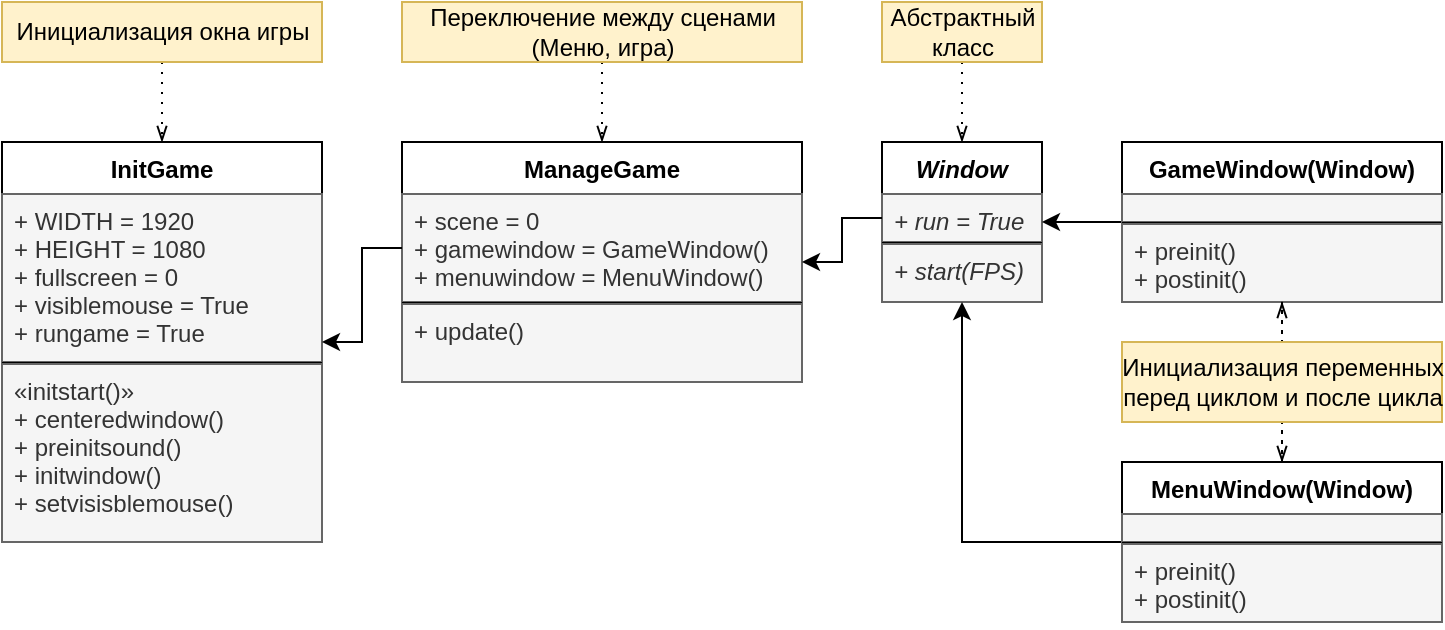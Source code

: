 <mxfile version="12.8.2" type="github">
  <diagram name="Page-1" id="c4acf3e9-155e-7222-9cf6-157b1a14988f">
    <mxGraphModel dx="1185" dy="661" grid="1" gridSize="10" guides="1" tooltips="1" connect="1" arrows="1" fold="1" page="1" pageScale="1" pageWidth="850" pageHeight="1100" background="#ffffff" math="0" shadow="0">
      <root>
        <mxCell id="0" />
        <mxCell id="1" parent="0" />
        <mxCell id="SWVM-3f822pB8PJmk4wf-4" value="InitGame" style="swimlane;fontStyle=1;align=center;verticalAlign=top;childLayout=stackLayout;horizontal=1;startSize=26;horizontalStack=0;resizeParent=1;resizeParentMax=0;resizeLast=0;collapsible=1;marginBottom=0;" vertex="1" parent="1">
          <mxGeometry x="40" y="120" width="160" height="200" as="geometry">
            <mxRectangle x="80" y="80" width="100" height="26" as="alternateBounds" />
          </mxGeometry>
        </mxCell>
        <mxCell id="SWVM-3f822pB8PJmk4wf-5" value="+ WIDTH = 1920&#xa;+ HEIGHT = 1080&#xa;+ fullscreen = 0&#xa;+ visiblemouse = True&#xa;+ rungame = True" style="text;strokeColor=#666666;fillColor=#f5f5f5;align=left;verticalAlign=top;spacingLeft=4;spacingRight=4;overflow=hidden;rotatable=0;points=[[0,0.5],[1,0.5]];portConstraint=eastwest;fontColor=#333333;" vertex="1" parent="SWVM-3f822pB8PJmk4wf-4">
          <mxGeometry y="26" width="160" height="84" as="geometry" />
        </mxCell>
        <mxCell id="SWVM-3f822pB8PJmk4wf-6" value="" style="line;strokeWidth=1;fillColor=none;align=left;verticalAlign=middle;spacingTop=-1;spacingLeft=3;spacingRight=3;rotatable=0;labelPosition=right;points=[];portConstraint=eastwest;" vertex="1" parent="SWVM-3f822pB8PJmk4wf-4">
          <mxGeometry y="110" width="160" height="1" as="geometry" />
        </mxCell>
        <mxCell id="SWVM-3f822pB8PJmk4wf-7" value="«initstart()»&#xa;+ centeredwindow()&#xa;+ preinitsound()&#xa;+ initwindow()&#xa;+ setvisisblemouse()" style="text;strokeColor=#666666;fillColor=#f5f5f5;align=left;verticalAlign=top;spacingLeft=4;spacingRight=4;overflow=hidden;rotatable=0;points=[[0,0.5],[1,0.5]];portConstraint=eastwest;fontColor=#333333;" vertex="1" parent="SWVM-3f822pB8PJmk4wf-4">
          <mxGeometry y="111" width="160" height="89" as="geometry" />
        </mxCell>
        <mxCell id="SWVM-3f822pB8PJmk4wf-25" value="ManageGame" style="swimlane;fontStyle=1;align=center;verticalAlign=top;childLayout=stackLayout;horizontal=1;startSize=26;horizontalStack=0;resizeParent=1;resizeParentMax=0;resizeLast=0;collapsible=1;marginBottom=0;" vertex="1" parent="1">
          <mxGeometry x="240" y="120" width="200" height="120" as="geometry">
            <mxRectangle x="280" y="80" width="120" height="26" as="alternateBounds" />
          </mxGeometry>
        </mxCell>
        <mxCell id="SWVM-3f822pB8PJmk4wf-26" value="+ scene = 0&#xa;+ gamewindow = GameWindow()&#xa;+ menuwindow = MenuWindow()" style="text;strokeColor=#666666;fillColor=#f5f5f5;align=left;verticalAlign=top;spacingLeft=4;spacingRight=4;overflow=hidden;rotatable=0;points=[[0,0.5],[1,0.5]];portConstraint=eastwest;fontColor=#333333;" vertex="1" parent="SWVM-3f822pB8PJmk4wf-25">
          <mxGeometry y="26" width="200" height="54" as="geometry" />
        </mxCell>
        <mxCell id="SWVM-3f822pB8PJmk4wf-27" value="" style="line;strokeWidth=1;fillColor=none;align=left;verticalAlign=middle;spacingTop=-1;spacingLeft=3;spacingRight=3;rotatable=0;labelPosition=right;points=[];portConstraint=eastwest;" vertex="1" parent="SWVM-3f822pB8PJmk4wf-25">
          <mxGeometry y="80" width="200" height="1" as="geometry" />
        </mxCell>
        <mxCell id="SWVM-3f822pB8PJmk4wf-28" value="+ update()" style="text;strokeColor=#666666;fillColor=#f5f5f5;align=left;verticalAlign=top;spacingLeft=4;spacingRight=4;overflow=hidden;rotatable=0;points=[[0,0.5],[1,0.5]];portConstraint=eastwest;fontColor=#333333;" vertex="1" parent="SWVM-3f822pB8PJmk4wf-25">
          <mxGeometry y="81" width="200" height="39" as="geometry" />
        </mxCell>
        <mxCell id="SWVM-3f822pB8PJmk4wf-46" value="Window" style="swimlane;fontStyle=3;align=center;verticalAlign=top;childLayout=stackLayout;horizontal=1;startSize=26;horizontalStack=0;resizeParent=1;resizeParentMax=0;resizeLast=0;collapsible=1;marginBottom=0;labelBackgroundColor=none;fillColor=#ffffff;" vertex="1" parent="1">
          <mxGeometry x="480" y="120" width="80" height="80" as="geometry">
            <mxRectangle x="520" y="80" width="100" height="26" as="alternateBounds" />
          </mxGeometry>
        </mxCell>
        <mxCell id="SWVM-3f822pB8PJmk4wf-47" value="+ run = True" style="text;strokeColor=#666666;fillColor=#f5f5f5;align=left;verticalAlign=top;spacingLeft=4;spacingRight=4;overflow=hidden;rotatable=0;points=[[0,0.5],[1,0.5]];portConstraint=eastwest;fontColor=#333333;fontStyle=2" vertex="1" parent="SWVM-3f822pB8PJmk4wf-46">
          <mxGeometry y="26" width="80" height="24" as="geometry" />
        </mxCell>
        <mxCell id="SWVM-3f822pB8PJmk4wf-48" value="" style="line;strokeWidth=1;fillColor=none;align=left;verticalAlign=middle;spacingTop=-1;spacingLeft=3;spacingRight=3;rotatable=0;labelPosition=right;points=[];portConstraint=eastwest;" vertex="1" parent="SWVM-3f822pB8PJmk4wf-46">
          <mxGeometry y="50" width="80" height="1" as="geometry" />
        </mxCell>
        <mxCell id="SWVM-3f822pB8PJmk4wf-49" value="+ start(FPS)" style="text;strokeColor=#666666;fillColor=#f5f5f5;align=left;verticalAlign=top;spacingLeft=4;spacingRight=4;overflow=hidden;rotatable=0;points=[[0,0.5],[1,0.5]];portConstraint=eastwest;fontColor=#333333;fontStyle=2" vertex="1" parent="SWVM-3f822pB8PJmk4wf-46">
          <mxGeometry y="51" width="80" height="29" as="geometry" />
        </mxCell>
        <mxCell id="SWVM-3f822pB8PJmk4wf-86" style="edgeStyle=orthogonalEdgeStyle;rounded=0;orthogonalLoop=1;jettySize=auto;html=1;exitX=0;exitY=0.5;exitDx=0;exitDy=0;entryX=0.5;entryY=1;entryDx=0;entryDy=0;" edge="1" parent="1" source="SWVM-3f822pB8PJmk4wf-72" target="SWVM-3f822pB8PJmk4wf-46">
          <mxGeometry relative="1" as="geometry" />
        </mxCell>
        <mxCell id="SWVM-3f822pB8PJmk4wf-72" value="MenuWindow(Window)" style="swimlane;fontStyle=1;align=center;verticalAlign=top;childLayout=stackLayout;horizontal=1;startSize=26;horizontalStack=0;resizeParent=1;resizeParentMax=0;resizeLast=0;collapsible=1;marginBottom=0;labelBackgroundColor=none;fillColor=#ffffff;" vertex="1" parent="1">
          <mxGeometry x="600" y="280" width="160" height="80" as="geometry">
            <mxRectangle x="640" y="200" width="160" height="26" as="alternateBounds" />
          </mxGeometry>
        </mxCell>
        <mxCell id="SWVM-3f822pB8PJmk4wf-73" value="" style="text;strokeColor=#666666;fillColor=#f5f5f5;align=left;verticalAlign=top;spacingLeft=4;spacingRight=4;overflow=hidden;rotatable=0;points=[[0,0.5],[1,0.5]];portConstraint=eastwest;fontColor=#333333;" vertex="1" parent="SWVM-3f822pB8PJmk4wf-72">
          <mxGeometry y="26" width="160" height="14" as="geometry" />
        </mxCell>
        <mxCell id="SWVM-3f822pB8PJmk4wf-74" value="" style="line;strokeWidth=1;fillColor=none;align=left;verticalAlign=middle;spacingTop=-1;spacingLeft=3;spacingRight=3;rotatable=0;labelPosition=right;points=[];portConstraint=eastwest;" vertex="1" parent="SWVM-3f822pB8PJmk4wf-72">
          <mxGeometry y="40" width="160" height="1" as="geometry" />
        </mxCell>
        <mxCell id="SWVM-3f822pB8PJmk4wf-75" value="+ preinit()&#xa;+ postinit()" style="text;strokeColor=#666666;fillColor=#f5f5f5;align=left;verticalAlign=top;spacingLeft=4;spacingRight=4;overflow=hidden;rotatable=0;points=[[0,0.5],[1,0.5]];portConstraint=eastwest;fontColor=#333333;" vertex="1" parent="SWVM-3f822pB8PJmk4wf-72">
          <mxGeometry y="41" width="160" height="39" as="geometry" />
        </mxCell>
        <mxCell id="SWVM-3f822pB8PJmk4wf-85" style="edgeStyle=orthogonalEdgeStyle;rounded=0;orthogonalLoop=1;jettySize=auto;html=1;exitX=0;exitY=0.5;exitDx=0;exitDy=0;entryX=1;entryY=0.5;entryDx=0;entryDy=0;" edge="1" parent="1" source="SWVM-3f822pB8PJmk4wf-77" target="SWVM-3f822pB8PJmk4wf-46">
          <mxGeometry relative="1" as="geometry" />
        </mxCell>
        <mxCell id="SWVM-3f822pB8PJmk4wf-77" value="GameWindow(Window)" style="swimlane;fontStyle=1;align=center;verticalAlign=top;childLayout=stackLayout;horizontal=1;startSize=26;horizontalStack=0;resizeParent=1;resizeParentMax=0;resizeLast=0;collapsible=1;marginBottom=0;labelBackgroundColor=none;fillColor=#ffffff;" vertex="1" parent="1">
          <mxGeometry x="600" y="120" width="160" height="80" as="geometry">
            <mxRectangle x="640" y="80" width="160" height="26" as="alternateBounds" />
          </mxGeometry>
        </mxCell>
        <mxCell id="SWVM-3f822pB8PJmk4wf-78" value="" style="text;strokeColor=#666666;fillColor=#f5f5f5;align=left;verticalAlign=top;spacingLeft=4;spacingRight=4;overflow=hidden;rotatable=0;points=[[0,0.5],[1,0.5]];portConstraint=eastwest;fontColor=#333333;" vertex="1" parent="SWVM-3f822pB8PJmk4wf-77">
          <mxGeometry y="26" width="160" height="14" as="geometry" />
        </mxCell>
        <mxCell id="SWVM-3f822pB8PJmk4wf-79" value="" style="line;strokeWidth=1;fillColor=none;align=left;verticalAlign=middle;spacingTop=-1;spacingLeft=3;spacingRight=3;rotatable=0;labelPosition=right;points=[];portConstraint=eastwest;" vertex="1" parent="SWVM-3f822pB8PJmk4wf-77">
          <mxGeometry y="40" width="160" height="1" as="geometry" />
        </mxCell>
        <mxCell id="SWVM-3f822pB8PJmk4wf-80" value="+ preinit()&#xa;+ postinit()" style="text;strokeColor=#666666;fillColor=#f5f5f5;align=left;verticalAlign=top;spacingLeft=4;spacingRight=4;overflow=hidden;rotatable=0;points=[[0,0.5],[1,0.5]];portConstraint=eastwest;fontColor=#333333;" vertex="1" parent="SWVM-3f822pB8PJmk4wf-77">
          <mxGeometry y="41" width="160" height="39" as="geometry" />
        </mxCell>
        <mxCell id="SWVM-3f822pB8PJmk4wf-90" style="edgeStyle=orthogonalEdgeStyle;rounded=0;orthogonalLoop=1;jettySize=auto;html=1;exitX=0;exitY=0.5;exitDx=0;exitDy=0;" edge="1" parent="1" source="SWVM-3f822pB8PJmk4wf-26" target="SWVM-3f822pB8PJmk4wf-4">
          <mxGeometry relative="1" as="geometry" />
        </mxCell>
        <mxCell id="SWVM-3f822pB8PJmk4wf-91" style="edgeStyle=orthogonalEdgeStyle;rounded=0;orthogonalLoop=1;jettySize=auto;html=1;exitX=0;exitY=0.5;exitDx=0;exitDy=0;" edge="1" parent="1" source="SWVM-3f822pB8PJmk4wf-47" target="SWVM-3f822pB8PJmk4wf-25">
          <mxGeometry relative="1" as="geometry" />
        </mxCell>
        <mxCell id="SWVM-3f822pB8PJmk4wf-100" style="edgeStyle=orthogonalEdgeStyle;rounded=0;orthogonalLoop=1;jettySize=auto;html=1;entryX=0.5;entryY=0;entryDx=0;entryDy=0;dashed=1;dashPattern=1 4;endArrow=openThin;endFill=0;" edge="1" parent="1" source="SWVM-3f822pB8PJmk4wf-92" target="SWVM-3f822pB8PJmk4wf-4">
          <mxGeometry relative="1" as="geometry" />
        </mxCell>
        <mxCell id="SWVM-3f822pB8PJmk4wf-92" value="Инициализация окна игры" style="text;html=1;align=center;verticalAlign=middle;resizable=0;points=[];autosize=1;fillColor=#fff2cc;strokeColor=#d6b656;" vertex="1" parent="1">
          <mxGeometry x="40" y="50" width="160" height="30" as="geometry" />
        </mxCell>
        <mxCell id="SWVM-3f822pB8PJmk4wf-120" style="edgeStyle=orthogonalEdgeStyle;rounded=0;orthogonalLoop=1;jettySize=auto;html=1;entryX=0.5;entryY=0;entryDx=0;entryDy=0;dashed=1;dashPattern=1 4;endArrow=openThin;endFill=0;" edge="1" parent="1" source="SWVM-3f822pB8PJmk4wf-107" target="SWVM-3f822pB8PJmk4wf-46">
          <mxGeometry relative="1" as="geometry" />
        </mxCell>
        <mxCell id="SWVM-3f822pB8PJmk4wf-107" value="Абстрактный&lt;br&gt;класс" style="text;html=1;align=center;verticalAlign=middle;resizable=0;points=[];autosize=1;fillColor=#fff2cc;strokeColor=#d6b656;labelBackgroundColor=none;" vertex="1" parent="1">
          <mxGeometry x="480" y="50.0" width="80" height="30" as="geometry" />
        </mxCell>
        <mxCell id="SWVM-3f822pB8PJmk4wf-123" style="edgeStyle=orthogonalEdgeStyle;rounded=0;orthogonalLoop=1;jettySize=auto;html=1;entryX=0.5;entryY=0;entryDx=0;entryDy=0;dashed=1;dashPattern=1 4;endArrow=openThin;endFill=0;" edge="1" parent="1" source="SWVM-3f822pB8PJmk4wf-108" target="SWVM-3f822pB8PJmk4wf-72">
          <mxGeometry relative="1" as="geometry" />
        </mxCell>
        <mxCell id="SWVM-3f822pB8PJmk4wf-124" style="edgeStyle=orthogonalEdgeStyle;rounded=0;orthogonalLoop=1;jettySize=auto;html=1;entryX=0.5;entryY=1;entryDx=0;entryDy=0;entryPerimeter=0;dashed=1;dashPattern=1 4;endArrow=openThin;endFill=0;" edge="1" parent="1" source="SWVM-3f822pB8PJmk4wf-108" target="SWVM-3f822pB8PJmk4wf-80">
          <mxGeometry relative="1" as="geometry" />
        </mxCell>
        <mxCell id="SWVM-3f822pB8PJmk4wf-108" value="Инициализация переменных&lt;br&gt;перед циклом и после цикла" style="text;html=1;align=center;verticalAlign=middle;resizable=0;points=[];autosize=1;fillColor=#fff2cc;strokeColor=#d6b656;labelBackgroundColor=none;" vertex="1" parent="1">
          <mxGeometry x="600" y="220.0" width="160" height="40" as="geometry" />
        </mxCell>
        <mxCell id="SWVM-3f822pB8PJmk4wf-114" style="edgeStyle=orthogonalEdgeStyle;rounded=0;orthogonalLoop=1;jettySize=auto;html=1;entryX=0.5;entryY=0;entryDx=0;entryDy=0;dashed=1;dashPattern=1 4;endArrow=openThin;endFill=0;" edge="1" parent="1" source="SWVM-3f822pB8PJmk4wf-111" target="SWVM-3f822pB8PJmk4wf-25">
          <mxGeometry relative="1" as="geometry" />
        </mxCell>
        <mxCell id="SWVM-3f822pB8PJmk4wf-111" value="Переключение между сценами&lt;br&gt;(Меню, игра)" style="text;html=1;align=center;verticalAlign=middle;resizable=0;points=[];autosize=1;fillColor=#fff2cc;strokeColor=#d6b656;labelBackgroundColor=none;" vertex="1" parent="1">
          <mxGeometry x="240" y="50.0" width="200" height="30" as="geometry" />
        </mxCell>
      </root>
    </mxGraphModel>
  </diagram>
</mxfile>
